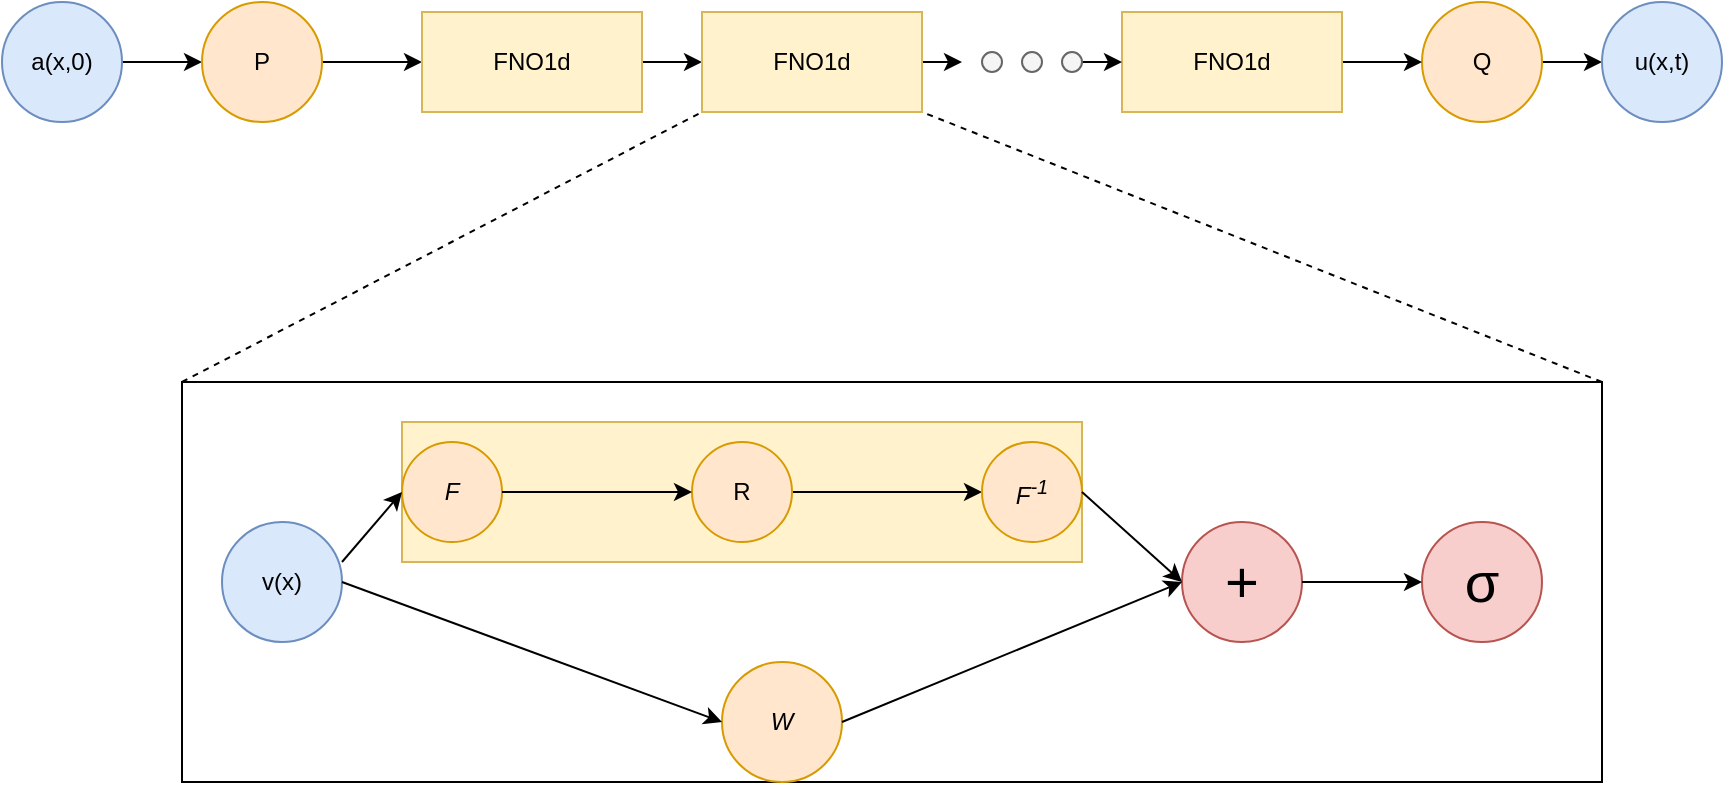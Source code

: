 <mxfile version="26.1.1">
  <diagram name="第 1 页" id="lIgJX2ga4AnMaBQG5K3y">
    <mxGraphModel dx="946" dy="661" grid="1" gridSize="10" guides="1" tooltips="1" connect="1" arrows="1" fold="1" page="1" pageScale="1" pageWidth="827" pageHeight="1169" math="0" shadow="0">
      <root>
        <mxCell id="0" />
        <mxCell id="1" parent="0" />
        <mxCell id="7tUTKvvT2YBIu2XcUXYT-15" style="edgeStyle=orthogonalEdgeStyle;rounded=0;orthogonalLoop=1;jettySize=auto;html=1;exitX=1;exitY=0.5;exitDx=0;exitDy=0;entryX=0;entryY=0.5;entryDx=0;entryDy=0;" parent="1" source="7tUTKvvT2YBIu2XcUXYT-3" target="7tUTKvvT2YBIu2XcUXYT-4" edge="1">
          <mxGeometry relative="1" as="geometry" />
        </mxCell>
        <mxCell id="7tUTKvvT2YBIu2XcUXYT-3" value="a(x,0)" style="ellipse;whiteSpace=wrap;html=1;aspect=fixed;fillColor=#dae8fc;strokeColor=#6c8ebf;" parent="1" vertex="1">
          <mxGeometry x="30" y="60" width="60" height="60" as="geometry" />
        </mxCell>
        <mxCell id="7tUTKvvT2YBIu2XcUXYT-16" style="edgeStyle=orthogonalEdgeStyle;rounded=0;orthogonalLoop=1;jettySize=auto;html=1;exitX=1;exitY=0.5;exitDx=0;exitDy=0;entryX=0;entryY=0.5;entryDx=0;entryDy=0;" parent="1" source="7tUTKvvT2YBIu2XcUXYT-4" target="7tUTKvvT2YBIu2XcUXYT-7" edge="1">
          <mxGeometry relative="1" as="geometry" />
        </mxCell>
        <mxCell id="7tUTKvvT2YBIu2XcUXYT-4" value="P" style="ellipse;whiteSpace=wrap;html=1;aspect=fixed;fillColor=#ffe6cc;strokeColor=#d79b00;" parent="1" vertex="1">
          <mxGeometry x="130" y="60" width="60" height="60" as="geometry" />
        </mxCell>
        <mxCell id="7tUTKvvT2YBIu2XcUXYT-20" style="edgeStyle=orthogonalEdgeStyle;rounded=0;orthogonalLoop=1;jettySize=auto;html=1;exitX=1;exitY=0.5;exitDx=0;exitDy=0;entryX=0;entryY=0.5;entryDx=0;entryDy=0;" parent="1" source="7tUTKvvT2YBIu2XcUXYT-5" target="7tUTKvvT2YBIu2XcUXYT-6" edge="1">
          <mxGeometry relative="1" as="geometry" />
        </mxCell>
        <mxCell id="7tUTKvvT2YBIu2XcUXYT-5" value="Q" style="ellipse;whiteSpace=wrap;html=1;aspect=fixed;fillColor=#ffe6cc;strokeColor=#d79b00;" parent="1" vertex="1">
          <mxGeometry x="740" y="60" width="60" height="60" as="geometry" />
        </mxCell>
        <mxCell id="7tUTKvvT2YBIu2XcUXYT-6" value="u(x,t)" style="ellipse;whiteSpace=wrap;html=1;aspect=fixed;fillColor=#dae8fc;strokeColor=#6c8ebf;" parent="1" vertex="1">
          <mxGeometry x="830" y="60" width="60" height="60" as="geometry" />
        </mxCell>
        <mxCell id="7tUTKvvT2YBIu2XcUXYT-17" style="edgeStyle=orthogonalEdgeStyle;rounded=0;orthogonalLoop=1;jettySize=auto;html=1;exitX=1;exitY=0.5;exitDx=0;exitDy=0;entryX=0;entryY=0.5;entryDx=0;entryDy=0;" parent="1" source="7tUTKvvT2YBIu2XcUXYT-7" target="7tUTKvvT2YBIu2XcUXYT-10" edge="1">
          <mxGeometry relative="1" as="geometry" />
        </mxCell>
        <mxCell id="7tUTKvvT2YBIu2XcUXYT-7" value="FNO1d" style="rounded=0;whiteSpace=wrap;html=1;fillColor=#fff2cc;strokeColor=#d6b656;" parent="1" vertex="1">
          <mxGeometry x="240" y="65" width="110" height="50" as="geometry" />
        </mxCell>
        <mxCell id="7tUTKvvT2YBIu2XcUXYT-18" style="edgeStyle=orthogonalEdgeStyle;rounded=0;orthogonalLoop=1;jettySize=auto;html=1;exitX=1;exitY=0.5;exitDx=0;exitDy=0;" parent="1" source="7tUTKvvT2YBIu2XcUXYT-10" edge="1">
          <mxGeometry relative="1" as="geometry">
            <mxPoint x="510" y="90" as="targetPoint" />
          </mxGeometry>
        </mxCell>
        <mxCell id="7tUTKvvT2YBIu2XcUXYT-10" value="FNO1d" style="rounded=0;whiteSpace=wrap;html=1;fillColor=#fff2cc;strokeColor=#d6b656;" parent="1" vertex="1">
          <mxGeometry x="380" y="65" width="110" height="50" as="geometry" />
        </mxCell>
        <mxCell id="7tUTKvvT2YBIu2XcUXYT-19" style="edgeStyle=orthogonalEdgeStyle;rounded=0;orthogonalLoop=1;jettySize=auto;html=1;exitX=1;exitY=0.5;exitDx=0;exitDy=0;entryX=0;entryY=0.5;entryDx=0;entryDy=0;" parent="1" source="7tUTKvvT2YBIu2XcUXYT-11" target="7tUTKvvT2YBIu2XcUXYT-5" edge="1">
          <mxGeometry relative="1" as="geometry" />
        </mxCell>
        <mxCell id="7tUTKvvT2YBIu2XcUXYT-11" value="FNO1d" style="rounded=0;whiteSpace=wrap;html=1;fillColor=#fff2cc;strokeColor=#d6b656;" parent="1" vertex="1">
          <mxGeometry x="590" y="65" width="110" height="50" as="geometry" />
        </mxCell>
        <mxCell id="7tUTKvvT2YBIu2XcUXYT-24" value="" style="rounded=0;whiteSpace=wrap;html=1;" parent="1" vertex="1">
          <mxGeometry x="120" y="250" width="710" height="200" as="geometry" />
        </mxCell>
        <mxCell id="7tUTKvvT2YBIu2XcUXYT-25" value="v(x)" style="ellipse;whiteSpace=wrap;html=1;aspect=fixed;fillColor=#dae8fc;strokeColor=#6c8ebf;" parent="1" vertex="1">
          <mxGeometry x="140" y="320" width="60" height="60" as="geometry" />
        </mxCell>
        <mxCell id="7tUTKvvT2YBIu2XcUXYT-26" value="" style="rounded=0;whiteSpace=wrap;html=1;fillColor=#fff2cc;strokeColor=#d6b656;" parent="1" vertex="1">
          <mxGeometry x="230" y="270" width="340" height="70" as="geometry" />
        </mxCell>
        <mxCell id="7tUTKvvT2YBIu2XcUXYT-27" value="&lt;i&gt;F&lt;/i&gt;" style="ellipse;whiteSpace=wrap;html=1;aspect=fixed;fillColor=#ffe6cc;strokeColor=#d79b00;" parent="1" vertex="1">
          <mxGeometry x="230" y="280" width="50" height="50" as="geometry" />
        </mxCell>
        <mxCell id="7tUTKvvT2YBIu2XcUXYT-64" value="" style="edgeStyle=orthogonalEdgeStyle;rounded=0;orthogonalLoop=1;jettySize=auto;html=1;" parent="1" source="7tUTKvvT2YBIu2XcUXYT-28" target="7tUTKvvT2YBIu2XcUXYT-29" edge="1">
          <mxGeometry relative="1" as="geometry" />
        </mxCell>
        <mxCell id="7tUTKvvT2YBIu2XcUXYT-28" value="R" style="ellipse;whiteSpace=wrap;html=1;aspect=fixed;fillColor=#ffe6cc;strokeColor=#d79b00;" parent="1" vertex="1">
          <mxGeometry x="375" y="280" width="50" height="50" as="geometry" />
        </mxCell>
        <mxCell id="7tUTKvvT2YBIu2XcUXYT-29" value="&lt;i&gt;F&lt;sup&gt;-1&lt;/sup&gt;&lt;/i&gt;" style="ellipse;whiteSpace=wrap;html=1;aspect=fixed;fillColor=#ffe6cc;strokeColor=#d79b00;" parent="1" vertex="1">
          <mxGeometry x="520" y="280" width="50" height="50" as="geometry" />
        </mxCell>
        <mxCell id="7tUTKvvT2YBIu2XcUXYT-31" value="&lt;i&gt;W&lt;/i&gt;" style="ellipse;whiteSpace=wrap;html=1;aspect=fixed;fillColor=#ffe6cc;strokeColor=#d79b00;" parent="1" vertex="1">
          <mxGeometry x="390" y="390" width="60" height="60" as="geometry" />
        </mxCell>
        <mxCell id="7tUTKvvT2YBIu2XcUXYT-32" value="&lt;font style=&quot;font-size: 29px;&quot;&gt;+&lt;/font&gt;" style="ellipse;whiteSpace=wrap;html=1;aspect=fixed;fillColor=#f8cecc;strokeColor=#b85450;" parent="1" vertex="1">
          <mxGeometry x="620" y="320" width="60" height="60" as="geometry" />
        </mxCell>
        <mxCell id="7tUTKvvT2YBIu2XcUXYT-33" value="&lt;font style=&quot;font-size: 28px;&quot;&gt;σ&lt;/font&gt;" style="ellipse;whiteSpace=wrap;html=1;aspect=fixed;fillColor=#f8cecc;strokeColor=#b85450;" parent="1" vertex="1">
          <mxGeometry x="740" y="320" width="60" height="60" as="geometry" />
        </mxCell>
        <mxCell id="7tUTKvvT2YBIu2XcUXYT-57" value="" style="endArrow=classic;html=1;rounded=0;entryX=0;entryY=0.5;entryDx=0;entryDy=0;" parent="1" target="7tUTKvvT2YBIu2XcUXYT-26" edge="1">
          <mxGeometry width="50" height="50" relative="1" as="geometry">
            <mxPoint x="200" y="340" as="sourcePoint" />
            <mxPoint x="230" y="300" as="targetPoint" />
          </mxGeometry>
        </mxCell>
        <mxCell id="7tUTKvvT2YBIu2XcUXYT-60" value="" style="endArrow=classic;html=1;rounded=0;entryX=0;entryY=0.5;entryDx=0;entryDy=0;exitX=1;exitY=0.5;exitDx=0;exitDy=0;" parent="1" source="7tUTKvvT2YBIu2XcUXYT-25" target="7tUTKvvT2YBIu2XcUXYT-31" edge="1">
          <mxGeometry width="50" height="50" relative="1" as="geometry">
            <mxPoint x="230" y="430" as="sourcePoint" />
            <mxPoint x="280" y="380" as="targetPoint" />
          </mxGeometry>
        </mxCell>
        <mxCell id="7tUTKvvT2YBIu2XcUXYT-63" value="" style="endArrow=classic;html=1;rounded=0;entryX=0;entryY=0.5;entryDx=0;entryDy=0;exitX=1;exitY=0.5;exitDx=0;exitDy=0;" parent="1" source="7tUTKvvT2YBIu2XcUXYT-27" target="7tUTKvvT2YBIu2XcUXYT-28" edge="1">
          <mxGeometry width="50" height="50" relative="1" as="geometry">
            <mxPoint x="290" y="310" as="sourcePoint" />
            <mxPoint x="360" y="290" as="targetPoint" />
          </mxGeometry>
        </mxCell>
        <mxCell id="7tUTKvvT2YBIu2XcUXYT-67" value="" style="endArrow=classic;html=1;rounded=0;exitX=1;exitY=0.5;exitDx=0;exitDy=0;entryX=0;entryY=0.5;entryDx=0;entryDy=0;" parent="1" source="7tUTKvvT2YBIu2XcUXYT-29" target="7tUTKvvT2YBIu2XcUXYT-32" edge="1">
          <mxGeometry width="50" height="50" relative="1" as="geometry">
            <mxPoint x="450" y="250" as="sourcePoint" />
            <mxPoint x="500" y="200" as="targetPoint" />
          </mxGeometry>
        </mxCell>
        <mxCell id="7tUTKvvT2YBIu2XcUXYT-68" value="" style="endArrow=classic;html=1;rounded=0;exitX=1;exitY=0.5;exitDx=0;exitDy=0;entryX=0;entryY=0.5;entryDx=0;entryDy=0;" parent="1" source="7tUTKvvT2YBIu2XcUXYT-31" target="7tUTKvvT2YBIu2XcUXYT-32" edge="1">
          <mxGeometry width="50" height="50" relative="1" as="geometry">
            <mxPoint x="450" y="250" as="sourcePoint" />
            <mxPoint x="500" y="200" as="targetPoint" />
          </mxGeometry>
        </mxCell>
        <mxCell id="7tUTKvvT2YBIu2XcUXYT-69" value="" style="endArrow=classic;html=1;rounded=0;exitX=1;exitY=0.5;exitDx=0;exitDy=0;entryX=0;entryY=0.5;entryDx=0;entryDy=0;" parent="1" source="7tUTKvvT2YBIu2XcUXYT-32" target="7tUTKvvT2YBIu2XcUXYT-33" edge="1">
          <mxGeometry width="50" height="50" relative="1" as="geometry">
            <mxPoint x="450" y="250" as="sourcePoint" />
            <mxPoint x="500" y="200" as="targetPoint" />
          </mxGeometry>
        </mxCell>
        <mxCell id="7tUTKvvT2YBIu2XcUXYT-70" value="" style="ellipse;whiteSpace=wrap;html=1;aspect=fixed;fillColor=#f5f5f5;fontColor=#333333;strokeColor=#666666;" parent="1" vertex="1">
          <mxGeometry x="520" y="85" width="10" height="10" as="geometry" />
        </mxCell>
        <mxCell id="7tUTKvvT2YBIu2XcUXYT-78" style="edgeStyle=orthogonalEdgeStyle;rounded=0;orthogonalLoop=1;jettySize=auto;html=1;exitX=1;exitY=0.5;exitDx=0;exitDy=0;entryX=0;entryY=0.5;entryDx=0;entryDy=0;" parent="1" source="7tUTKvvT2YBIu2XcUXYT-71" target="7tUTKvvT2YBIu2XcUXYT-11" edge="1">
          <mxGeometry relative="1" as="geometry" />
        </mxCell>
        <mxCell id="7tUTKvvT2YBIu2XcUXYT-71" value="" style="ellipse;whiteSpace=wrap;html=1;aspect=fixed;fillColor=#f5f5f5;fontColor=#333333;strokeColor=#666666;" parent="1" vertex="1">
          <mxGeometry x="560" y="85" width="10" height="10" as="geometry" />
        </mxCell>
        <mxCell id="7tUTKvvT2YBIu2XcUXYT-72" value="" style="ellipse;whiteSpace=wrap;html=1;aspect=fixed;fillColor=#f5f5f5;fontColor=#333333;strokeColor=#666666;" parent="1" vertex="1">
          <mxGeometry x="540" y="85" width="10" height="10" as="geometry" />
        </mxCell>
        <mxCell id="LRLd1Psvo9zz0d3SVlV7-2" value="" style="endArrow=none;dashed=1;html=1;rounded=0;exitX=0;exitY=0;exitDx=0;exitDy=0;entryX=0;entryY=1;entryDx=0;entryDy=0;" edge="1" parent="1" source="7tUTKvvT2YBIu2XcUXYT-24" target="7tUTKvvT2YBIu2XcUXYT-10">
          <mxGeometry width="50" height="50" relative="1" as="geometry">
            <mxPoint x="450" y="250" as="sourcePoint" />
            <mxPoint x="500" y="200" as="targetPoint" />
          </mxGeometry>
        </mxCell>
        <mxCell id="LRLd1Psvo9zz0d3SVlV7-4" value="" style="endArrow=none;dashed=1;html=1;rounded=0;entryX=1;entryY=1;entryDx=0;entryDy=0;exitX=1;exitY=0;exitDx=0;exitDy=0;" edge="1" parent="1" source="7tUTKvvT2YBIu2XcUXYT-24" target="7tUTKvvT2YBIu2XcUXYT-10">
          <mxGeometry width="50" height="50" relative="1" as="geometry">
            <mxPoint x="450" y="250" as="sourcePoint" />
            <mxPoint x="500" y="200" as="targetPoint" />
          </mxGeometry>
        </mxCell>
      </root>
    </mxGraphModel>
  </diagram>
</mxfile>
